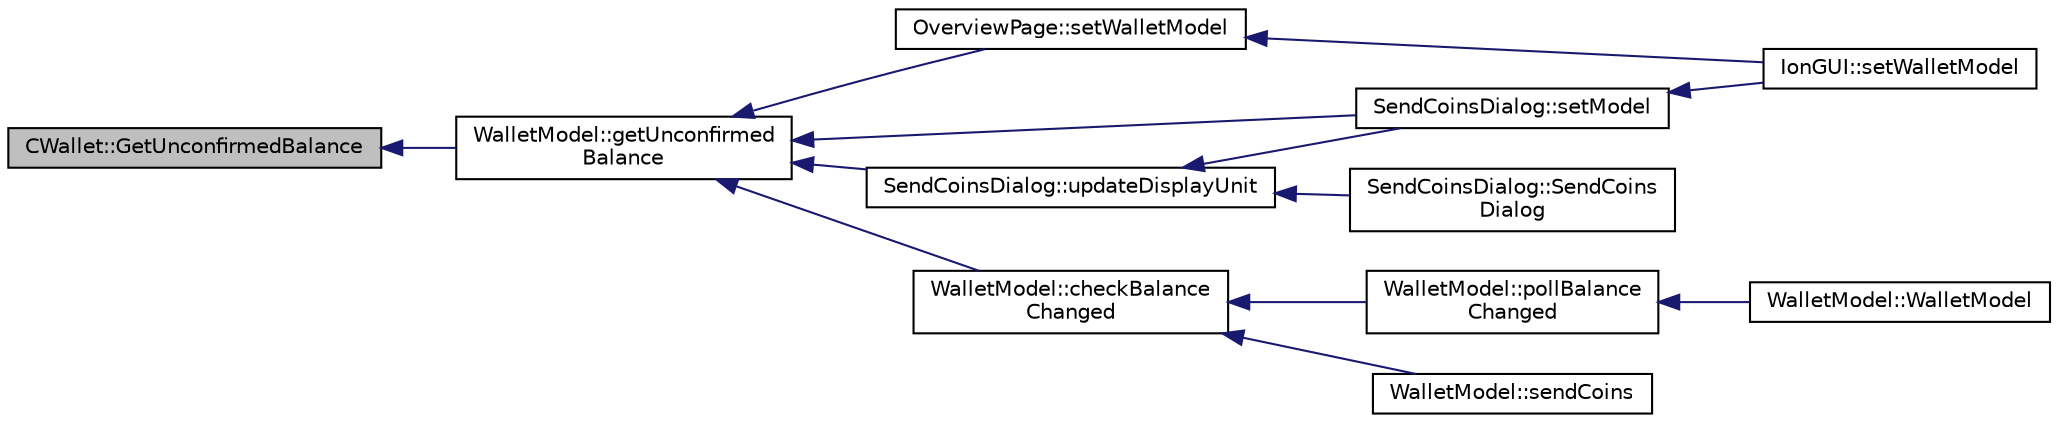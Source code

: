 digraph "CWallet::GetUnconfirmedBalance"
{
  edge [fontname="Helvetica",fontsize="10",labelfontname="Helvetica",labelfontsize="10"];
  node [fontname="Helvetica",fontsize="10",shape=record];
  rankdir="LR";
  Node797 [label="CWallet::GetUnconfirmedBalance",height=0.2,width=0.4,color="black", fillcolor="grey75", style="filled", fontcolor="black"];
  Node797 -> Node798 [dir="back",color="midnightblue",fontsize="10",style="solid",fontname="Helvetica"];
  Node798 [label="WalletModel::getUnconfirmed\lBalance",height=0.2,width=0.4,color="black", fillcolor="white", style="filled",URL="$d4/d27/class_wallet_model.html#a5028f20a33e0d17942abeea537916736"];
  Node798 -> Node799 [dir="back",color="midnightblue",fontsize="10",style="solid",fontname="Helvetica"];
  Node799 [label="OverviewPage::setWalletModel",height=0.2,width=0.4,color="black", fillcolor="white", style="filled",URL="$d1/d91/class_overview_page.html#a2ed52a3a87e9c74fee38fa873c9bc71f"];
  Node799 -> Node800 [dir="back",color="midnightblue",fontsize="10",style="solid",fontname="Helvetica"];
  Node800 [label="IonGUI::setWalletModel",height=0.2,width=0.4,color="black", fillcolor="white", style="filled",URL="$dc/d0b/class_ion_g_u_i.html#a37f87db65498b036d387c705a749c45d",tooltip="Set the wallet model. "];
  Node798 -> Node801 [dir="back",color="midnightblue",fontsize="10",style="solid",fontname="Helvetica"];
  Node801 [label="SendCoinsDialog::setModel",height=0.2,width=0.4,color="black", fillcolor="white", style="filled",URL="$d6/de6/class_send_coins_dialog.html#a73a6c1b1850a334ee652ac167713a2aa"];
  Node801 -> Node800 [dir="back",color="midnightblue",fontsize="10",style="solid",fontname="Helvetica"];
  Node798 -> Node802 [dir="back",color="midnightblue",fontsize="10",style="solid",fontname="Helvetica"];
  Node802 [label="SendCoinsDialog::updateDisplayUnit",height=0.2,width=0.4,color="black", fillcolor="white", style="filled",URL="$d6/de6/class_send_coins_dialog.html#a74815ad8502b126200b6fd2e59e9f042"];
  Node802 -> Node803 [dir="back",color="midnightblue",fontsize="10",style="solid",fontname="Helvetica"];
  Node803 [label="SendCoinsDialog::SendCoins\lDialog",height=0.2,width=0.4,color="black", fillcolor="white", style="filled",URL="$d6/de6/class_send_coins_dialog.html#a0df5bc29d1df68eda44826651afc595f"];
  Node802 -> Node801 [dir="back",color="midnightblue",fontsize="10",style="solid",fontname="Helvetica"];
  Node798 -> Node804 [dir="back",color="midnightblue",fontsize="10",style="solid",fontname="Helvetica"];
  Node804 [label="WalletModel::checkBalance\lChanged",height=0.2,width=0.4,color="black", fillcolor="white", style="filled",URL="$d4/d27/class_wallet_model.html#adcc4eb8cd71cb4de223621866bb7fb7d"];
  Node804 -> Node805 [dir="back",color="midnightblue",fontsize="10",style="solid",fontname="Helvetica"];
  Node805 [label="WalletModel::pollBalance\lChanged",height=0.2,width=0.4,color="black", fillcolor="white", style="filled",URL="$d4/d27/class_wallet_model.html#a51469b2d95cfd4bc0a14ee456fca7b95"];
  Node805 -> Node806 [dir="back",color="midnightblue",fontsize="10",style="solid",fontname="Helvetica"];
  Node806 [label="WalletModel::WalletModel",height=0.2,width=0.4,color="black", fillcolor="white", style="filled",URL="$d4/d27/class_wallet_model.html#af50d9654d2f20e4e4f0789dcb64ad6b1"];
  Node804 -> Node807 [dir="back",color="midnightblue",fontsize="10",style="solid",fontname="Helvetica"];
  Node807 [label="WalletModel::sendCoins",height=0.2,width=0.4,color="black", fillcolor="white", style="filled",URL="$d4/d27/class_wallet_model.html#a053fb3ff2b8b0347f83e6bb591126746"];
}
